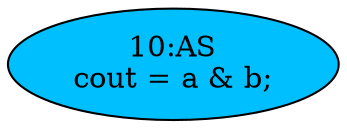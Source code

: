 strict digraph "" {
	node [label="\N"];
	"10:AS"	[ast="<pyverilog.vparser.ast.Assign object at 0x7f67cce8e410>",
		def_var="['cout']",
		fillcolor=deepskyblue,
		label="10:AS
cout = a & b;",
		statements="[]",
		style=filled,
		typ=Assign,
		use_var="['a', 'b']"];
}
